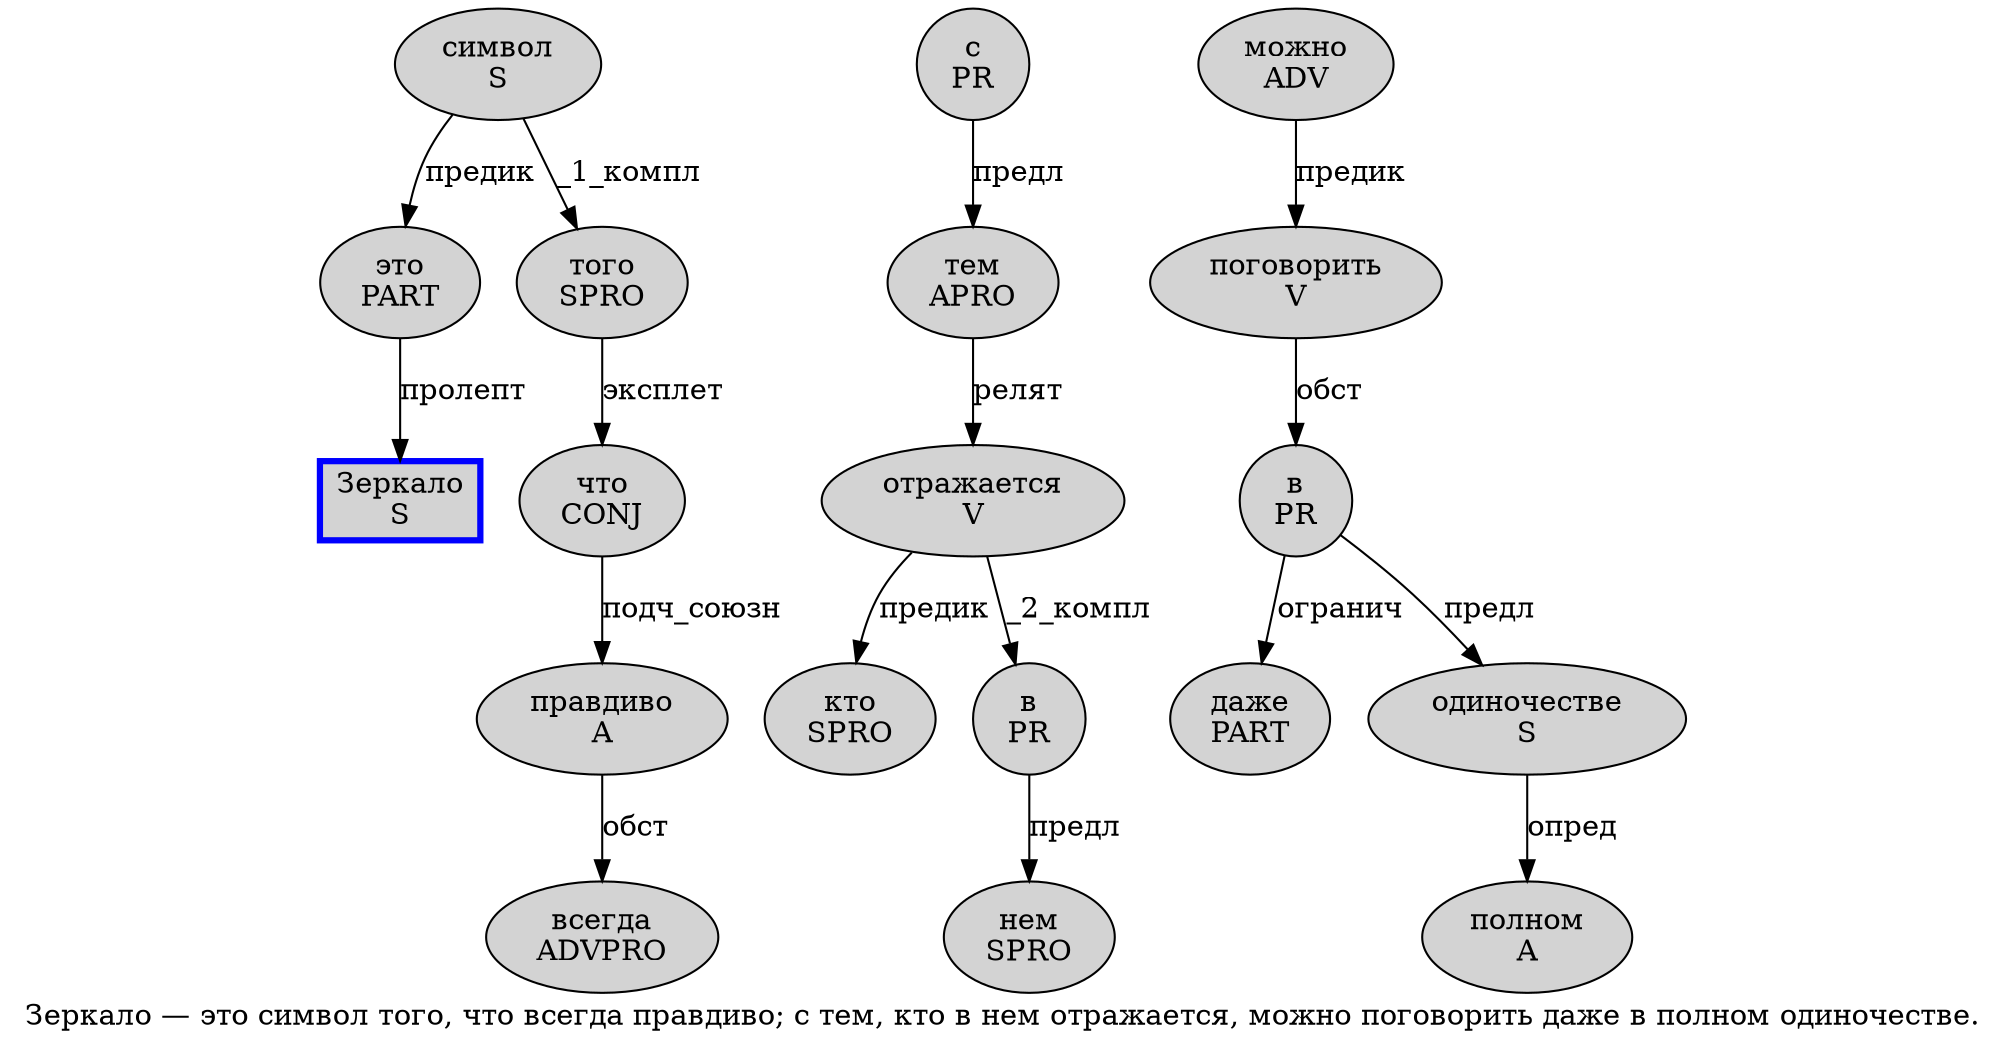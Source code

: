 digraph SENTENCE_2051 {
	graph [label="Зеркало — это символ того, что всегда правдиво; с тем, кто в нем отражается, можно поговорить даже в полном одиночестве."]
	node [style=filled]
		0 [label="Зеркало
S" color=blue fillcolor=lightgray penwidth=3 shape=box]
		2 [label="это
PART" color="" fillcolor=lightgray penwidth=1 shape=ellipse]
		3 [label="символ
S" color="" fillcolor=lightgray penwidth=1 shape=ellipse]
		4 [label="того
SPRO" color="" fillcolor=lightgray penwidth=1 shape=ellipse]
		6 [label="что
CONJ" color="" fillcolor=lightgray penwidth=1 shape=ellipse]
		7 [label="всегда
ADVPRO" color="" fillcolor=lightgray penwidth=1 shape=ellipse]
		8 [label="правдиво
A" color="" fillcolor=lightgray penwidth=1 shape=ellipse]
		10 [label="с
PR" color="" fillcolor=lightgray penwidth=1 shape=ellipse]
		11 [label="тем
APRO" color="" fillcolor=lightgray penwidth=1 shape=ellipse]
		13 [label="кто
SPRO" color="" fillcolor=lightgray penwidth=1 shape=ellipse]
		14 [label="в
PR" color="" fillcolor=lightgray penwidth=1 shape=ellipse]
		15 [label="нем
SPRO" color="" fillcolor=lightgray penwidth=1 shape=ellipse]
		16 [label="отражается
V" color="" fillcolor=lightgray penwidth=1 shape=ellipse]
		18 [label="можно
ADV" color="" fillcolor=lightgray penwidth=1 shape=ellipse]
		19 [label="поговорить
V" color="" fillcolor=lightgray penwidth=1 shape=ellipse]
		20 [label="даже
PART" color="" fillcolor=lightgray penwidth=1 shape=ellipse]
		21 [label="в
PR" color="" fillcolor=lightgray penwidth=1 shape=ellipse]
		22 [label="полном
A" color="" fillcolor=lightgray penwidth=1 shape=ellipse]
		23 [label="одиночестве
S" color="" fillcolor=lightgray penwidth=1 shape=ellipse]
			4 -> 6 [label="эксплет"]
			16 -> 13 [label="предик"]
			16 -> 14 [label="_2_компл"]
			11 -> 16 [label="релят"]
			23 -> 22 [label="опред"]
			21 -> 20 [label="огранич"]
			21 -> 23 [label="предл"]
			2 -> 0 [label="пролепт"]
			8 -> 7 [label="обст"]
			19 -> 21 [label="обст"]
			10 -> 11 [label="предл"]
			3 -> 2 [label="предик"]
			3 -> 4 [label="_1_компл"]
			14 -> 15 [label="предл"]
			6 -> 8 [label="подч_союзн"]
			18 -> 19 [label="предик"]
}